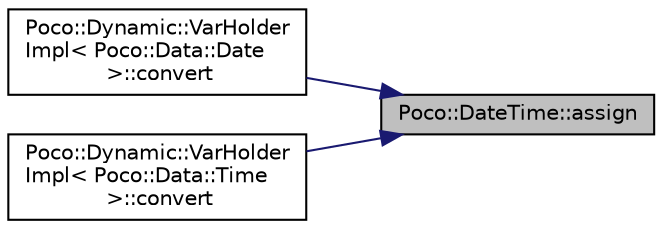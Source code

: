 digraph "Poco::DateTime::assign"
{
 // LATEX_PDF_SIZE
  edge [fontname="Helvetica",fontsize="10",labelfontname="Helvetica",labelfontsize="10"];
  node [fontname="Helvetica",fontsize="10",shape=record];
  rankdir="RL";
  Node1 [label="Poco::DateTime::assign",height=0.2,width=0.4,color="black", fillcolor="grey75", style="filled", fontcolor="black",tooltip="Assigns a Julian day."];
  Node1 -> Node2 [dir="back",color="midnightblue",fontsize="10",style="solid",fontname="Helvetica"];
  Node2 [label="Poco::Dynamic::VarHolder\lImpl\< Poco::Data::Date\l \>::convert",height=0.2,width=0.4,color="black", fillcolor="white", style="filled",URL="$classPoco_1_1Dynamic_1_1VarHolderImpl_3_01Poco_1_1Data_1_1Date_01_4.html#a41a2251200f46dcc4ca1eedc2efd2ae3",tooltip=" "];
  Node1 -> Node3 [dir="back",color="midnightblue",fontsize="10",style="solid",fontname="Helvetica"];
  Node3 [label="Poco::Dynamic::VarHolder\lImpl\< Poco::Data::Time\l \>::convert",height=0.2,width=0.4,color="black", fillcolor="white", style="filled",URL="$classPoco_1_1Dynamic_1_1VarHolderImpl_3_01Poco_1_1Data_1_1Time_01_4.html#a1ed346fb20f66ba1653732f02486f8ed",tooltip=" "];
}
